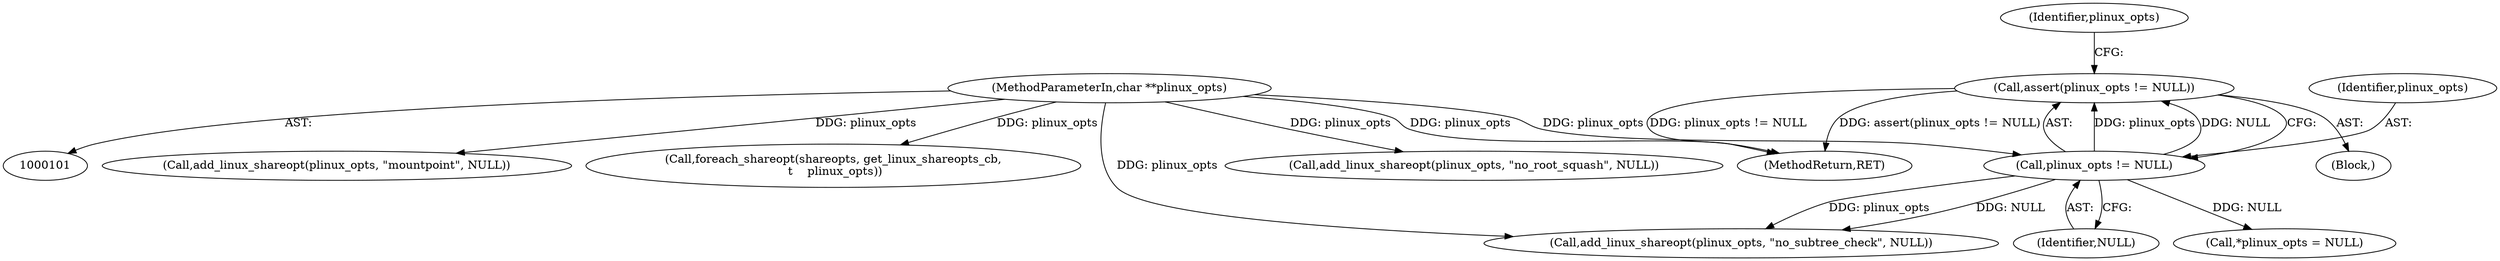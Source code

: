 digraph "0_zfs_99aa4d2b4fd12c6bef62d02ffd1b375ddd42fcf4_0@API" {
"1000106" [label="(Call,assert(plinux_opts != NULL))"];
"1000107" [label="(Call,plinux_opts != NULL)"];
"1000103" [label="(MethodParameterIn,char **plinux_opts)"];
"1000109" [label="(Identifier,NULL)"];
"1000152" [label="(MethodReturn,RET)"];
"1000128" [label="(Call,add_linux_shareopt(plinux_opts, \"mountpoint\", NULL))"];
"1000134" [label="(Call,foreach_shareopt(shareopts, get_linux_shareopts_cb,\n \t    plinux_opts))"];
"1000110" [label="(Call,*plinux_opts = NULL)"];
"1000108" [label="(Identifier,plinux_opts)"];
"1000112" [label="(Identifier,plinux_opts)"];
"1000104" [label="(Block,)"];
"1000103" [label="(MethodParameterIn,char **plinux_opts)"];
"1000106" [label="(Call,assert(plinux_opts != NULL))"];
"1000116" [label="(Call,add_linux_shareopt(plinux_opts, \"no_subtree_check\", NULL))"];
"1000122" [label="(Call,add_linux_shareopt(plinux_opts, \"no_root_squash\", NULL))"];
"1000107" [label="(Call,plinux_opts != NULL)"];
"1000106" -> "1000104"  [label="AST: "];
"1000106" -> "1000107"  [label="CFG: "];
"1000107" -> "1000106"  [label="AST: "];
"1000112" -> "1000106"  [label="CFG: "];
"1000106" -> "1000152"  [label="DDG: plinux_opts != NULL"];
"1000106" -> "1000152"  [label="DDG: assert(plinux_opts != NULL)"];
"1000107" -> "1000106"  [label="DDG: plinux_opts"];
"1000107" -> "1000106"  [label="DDG: NULL"];
"1000107" -> "1000109"  [label="CFG: "];
"1000108" -> "1000107"  [label="AST: "];
"1000109" -> "1000107"  [label="AST: "];
"1000103" -> "1000107"  [label="DDG: plinux_opts"];
"1000107" -> "1000110"  [label="DDG: NULL"];
"1000107" -> "1000116"  [label="DDG: plinux_opts"];
"1000107" -> "1000116"  [label="DDG: NULL"];
"1000103" -> "1000101"  [label="AST: "];
"1000103" -> "1000152"  [label="DDG: plinux_opts"];
"1000103" -> "1000116"  [label="DDG: plinux_opts"];
"1000103" -> "1000122"  [label="DDG: plinux_opts"];
"1000103" -> "1000128"  [label="DDG: plinux_opts"];
"1000103" -> "1000134"  [label="DDG: plinux_opts"];
}
